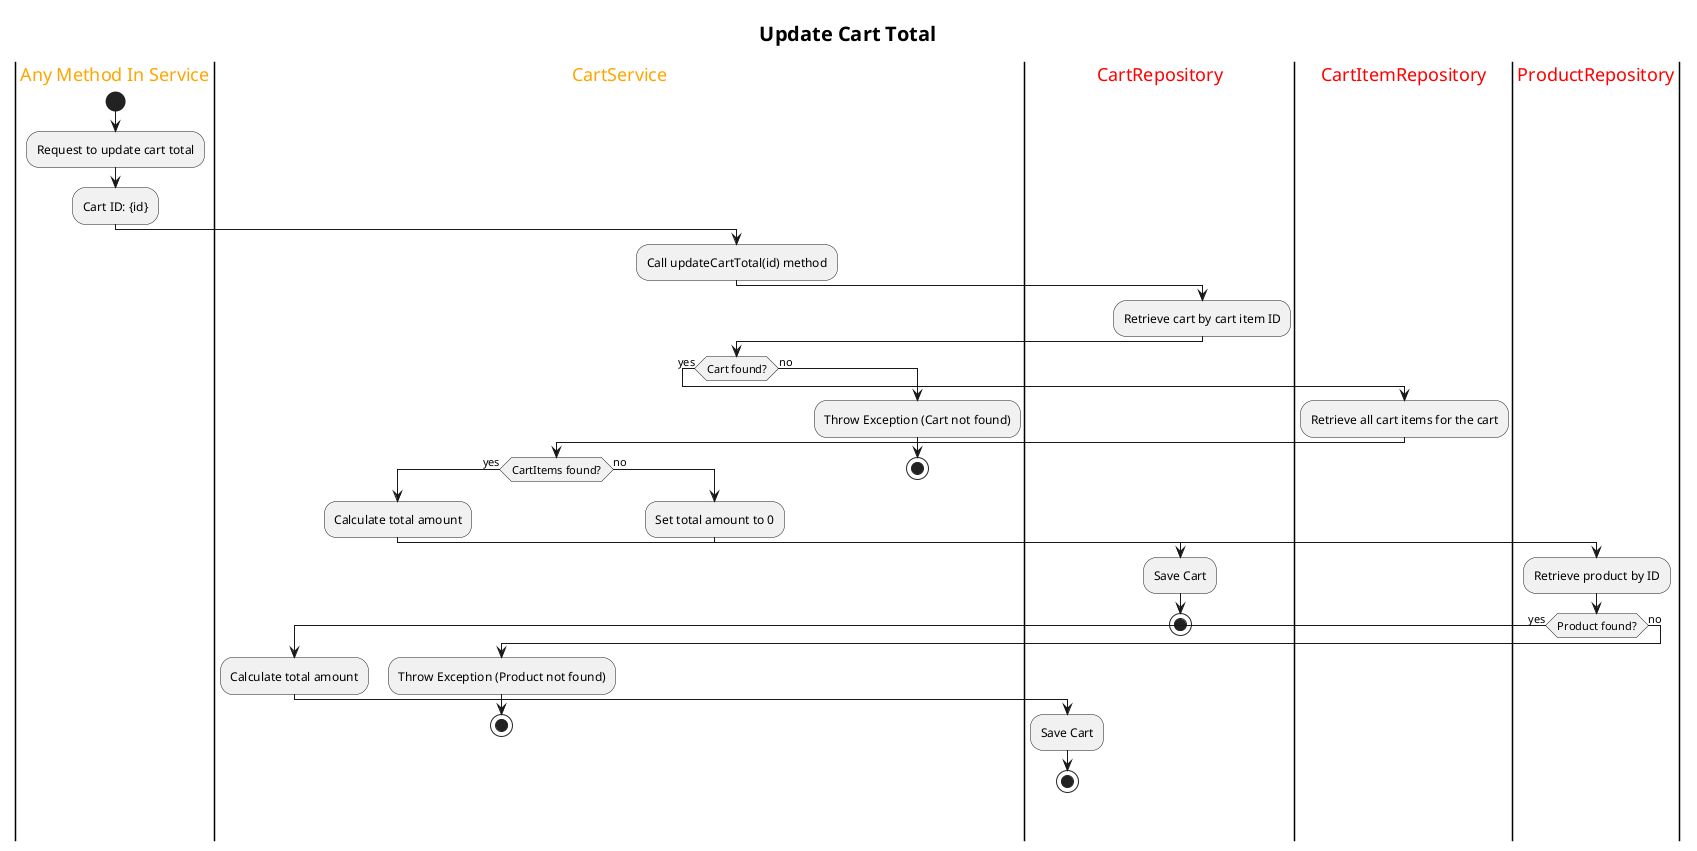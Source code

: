 @startuml
title <size:20>Update Cart Total</size>

|<color:orange>Any Method In Service</color>|
start
:Request to update cart total;
:Cart ID: {id};

|<color:orange>CartService</color>|
:Call updateCartTotal(id) method;

|<color:red>CartRepository</color>|
:Retrieve cart by cart item ID;

|<color:orange>CartService</color>|
if (Cart found?) then (yes)
    |<color:red>CartItemRepository</color>|
    :Retrieve all cart items for the cart;

    |<color:orange>CartService</color>|
    if (CartItems found?) then (yes)
        :Calculate total amount;
        |<color:red>ProductRepository</color>|
        :Retrieve product by ID;
        if (Product found?) then (yes)
            |<color:orange>CartService</color>|
            :Calculate total amount;
            |<color:red>CartRepository</color>|
            :Save Cart;
            stop
        else (no)
            |<color:orange>CartService</color>|
            :Throw Exception (Product not found);
            stop
        endif
    else (no)
        :Set total amount to 0;
        |<color:red>CartRepository</color>|
        :Save Cart;
        stop
    endif
else (no)
    |<color:orange>CartService</color>|
    :Throw Exception (Cart not found);
    stop
endif

@enduml
